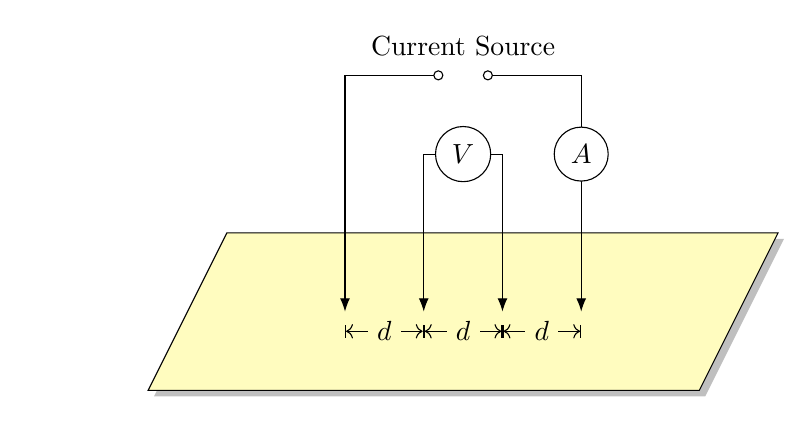 \usetikzlibrary{shadows,arrows.meta}
\begin{tikzpicture}
\path (-3,-1.1) rectangle (3,1);
%\path[draw,dashed,drop shadow,use Hobby shortcut,closed=true,fill=yellow!25,]
(-3,-1) .. (-1,-1) .. (2,-1) .. (3,1) .. (1,1) .. (-2,1);
%\path[draw] (-3,-1) -- (-1,-1) -- (2,-1) -- (3,1) -- (1,1) -- (-2,1);
\draw[drop shadow,fill=yellow!25] (-4,-1) -- (3,-1) -- (4,1) -- (-3,1) --cycle;

\draw[arrows={Latex-Latex}] (-0.5,0) -- ++(0,2) -- ++(1,0) -- ++(0,-2);

\node[circle,draw,fill=white] at (0,2) {$V$};

\draw[arrows={Circle[open]-Latex}] (-0.25,3) -- (-1.5,3) -- (-1.5,0);
\draw[arrows={Circle[open]-Latex}] (+0.25,3) -- (+1.5,3) -- (+1.5,0);

\node[circle,draw,fill=white] at (1.5,2) {$A$};
\node[label=Current Source] at (0,3) {};

\foreach \x in {-1.5,-0.5,0.5} {
\draw[arrows={|<->|}] (\x,-0.25) -- ++(1,0) %
 node[midway,fill=yellow!25] {$d$};
}

\end{tikzpicture}
